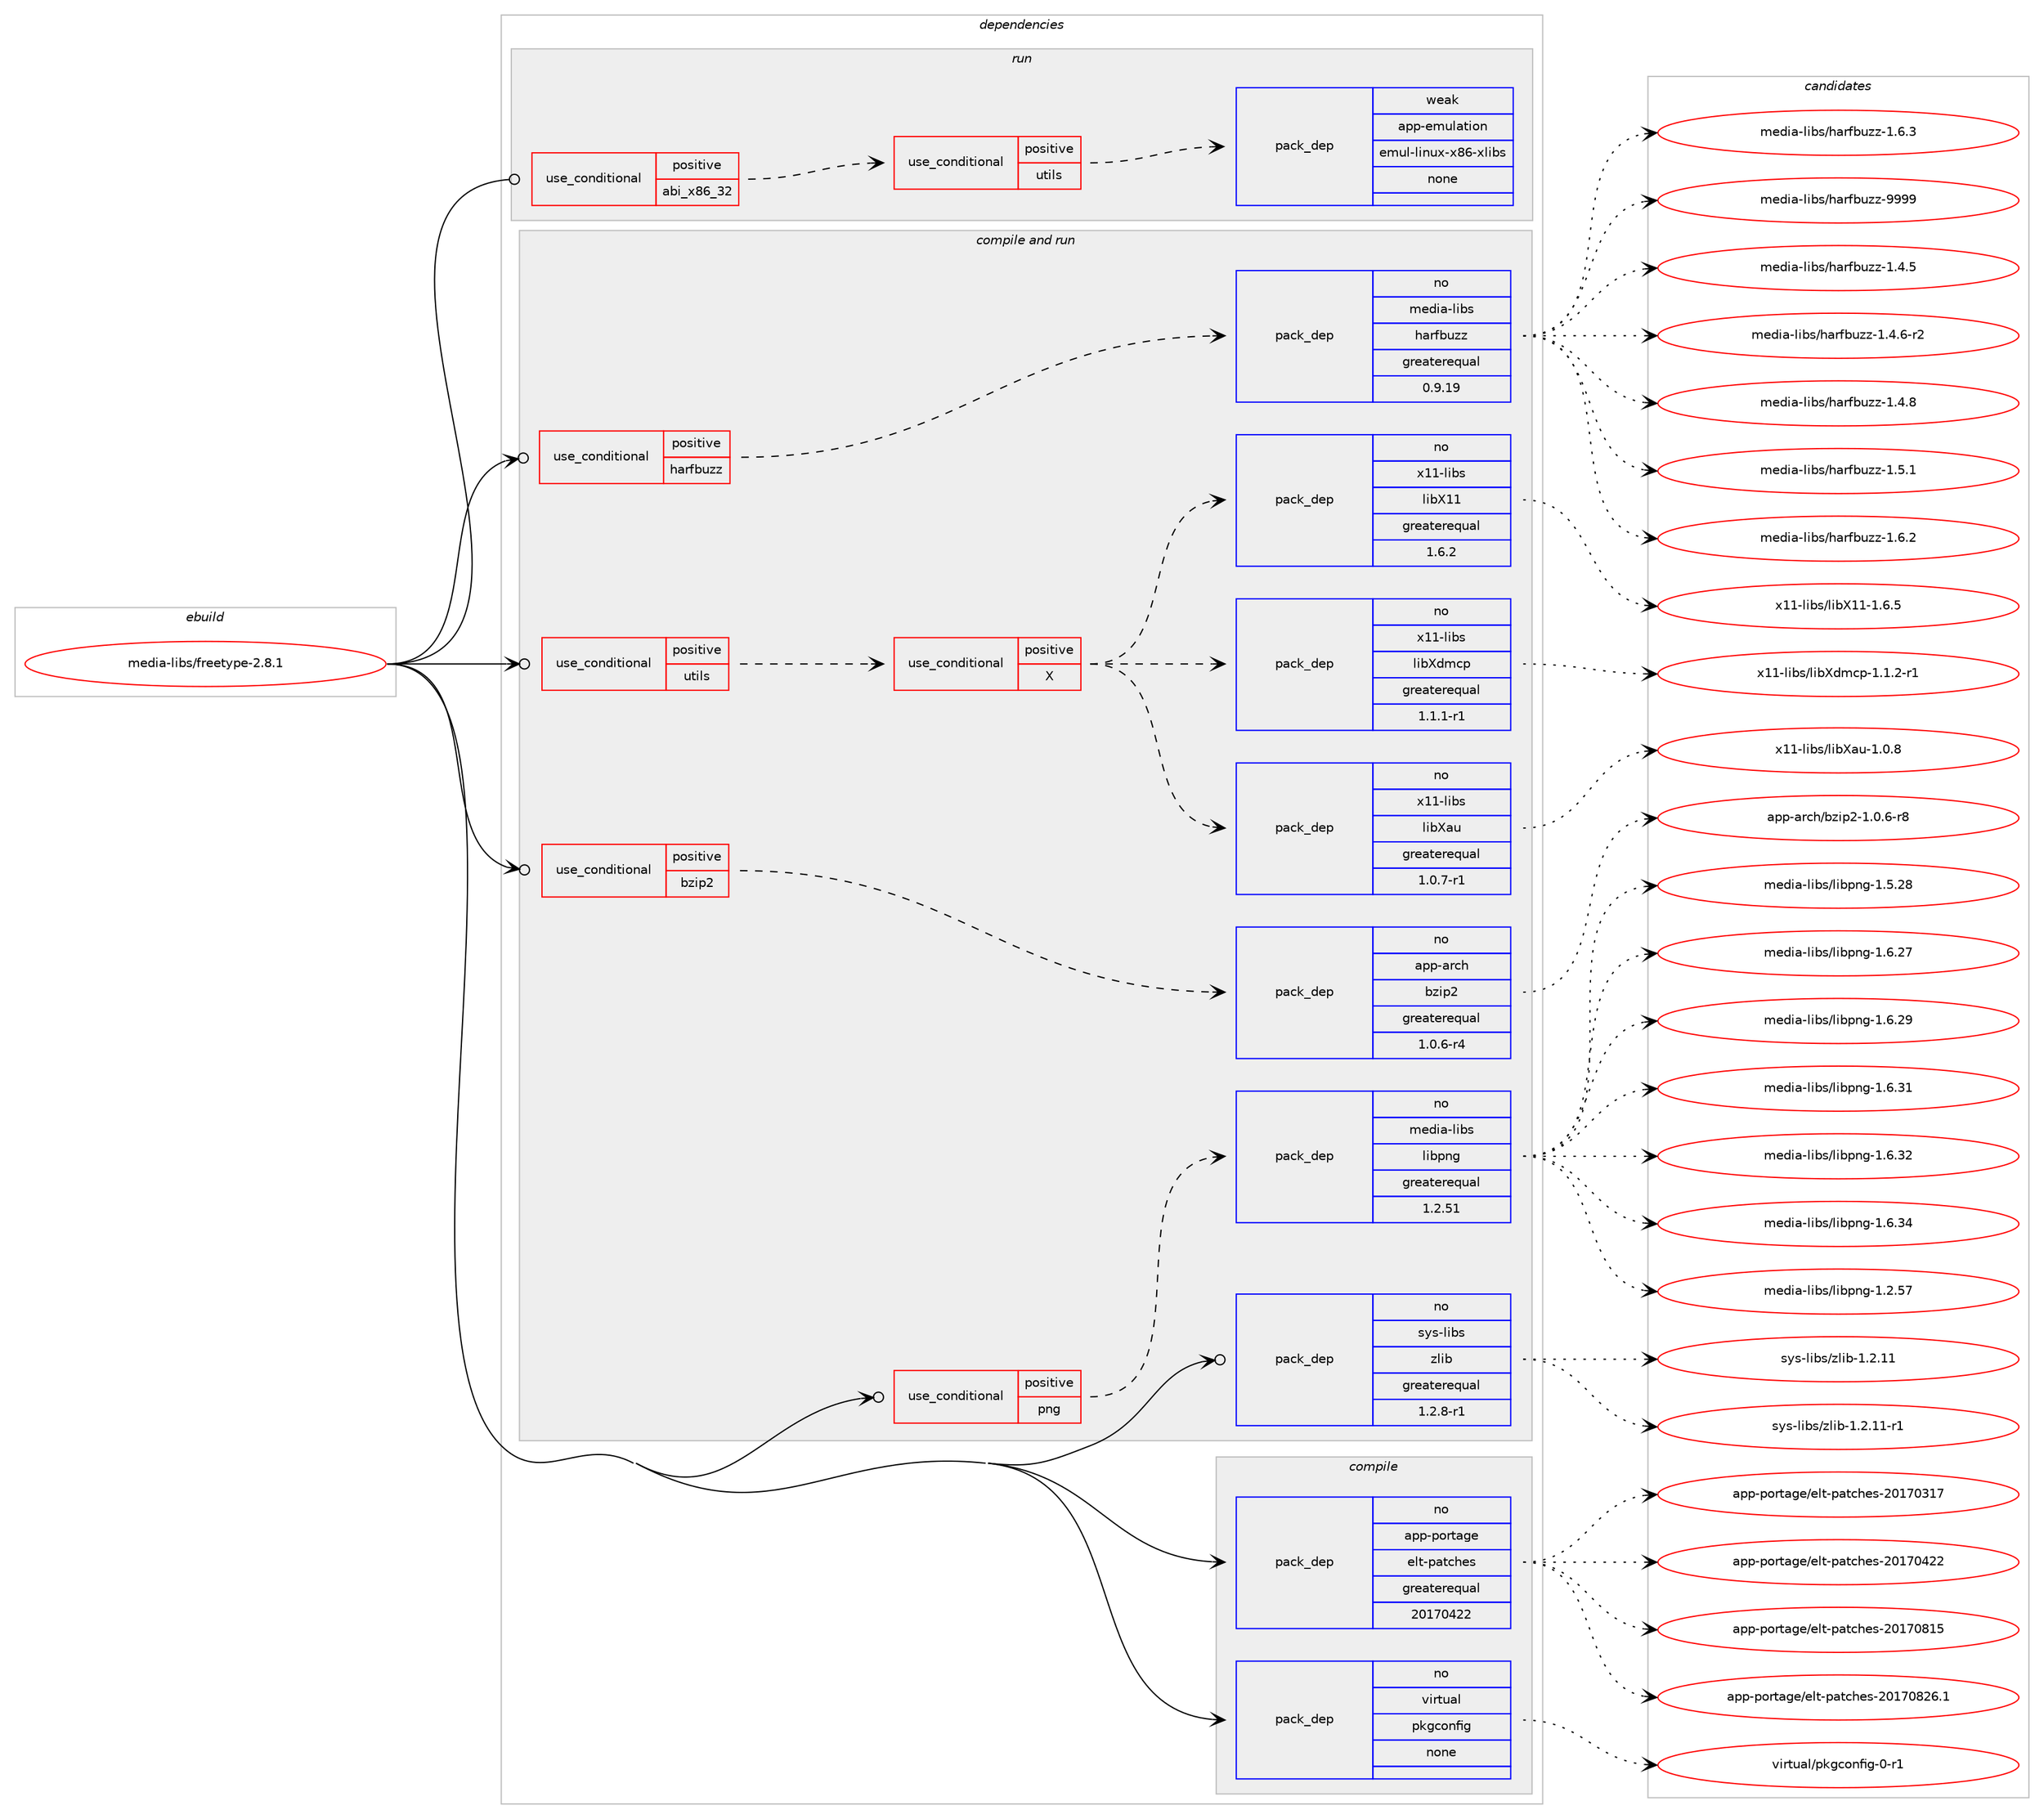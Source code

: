 digraph prolog {

# *************
# Graph options
# *************

newrank=true;
concentrate=true;
compound=true;
graph [rankdir=LR,fontname=Helvetica,fontsize=10,ranksep=1.5];#, ranksep=2.5, nodesep=0.2];
edge  [arrowhead=vee];
node  [fontname=Helvetica,fontsize=10];

# **********
# The ebuild
# **********

subgraph cluster_leftcol {
color=gray;
rank=same;
label=<<i>ebuild</i>>;
id [label="media-libs/freetype-2.8.1", color=red, width=4, href="../media-libs/freetype-2.8.1.svg"];
}

# ****************
# The dependencies
# ****************

subgraph cluster_midcol {
color=gray;
label=<<i>dependencies</i>>;
subgraph cluster_compile {
fillcolor="#eeeeee";
style=filled;
label=<<i>compile</i>>;
subgraph pack265901 {
dependency360321 [label=<<TABLE BORDER="0" CELLBORDER="1" CELLSPACING="0" CELLPADDING="4" WIDTH="220"><TR><TD ROWSPAN="6" CELLPADDING="30">pack_dep</TD></TR><TR><TD WIDTH="110">no</TD></TR><TR><TD>app-portage</TD></TR><TR><TD>elt-patches</TD></TR><TR><TD>greaterequal</TD></TR><TR><TD>20170422</TD></TR></TABLE>>, shape=none, color=blue];
}
id:e -> dependency360321:w [weight=20,style="solid",arrowhead="vee"];
subgraph pack265902 {
dependency360322 [label=<<TABLE BORDER="0" CELLBORDER="1" CELLSPACING="0" CELLPADDING="4" WIDTH="220"><TR><TD ROWSPAN="6" CELLPADDING="30">pack_dep</TD></TR><TR><TD WIDTH="110">no</TD></TR><TR><TD>virtual</TD></TR><TR><TD>pkgconfig</TD></TR><TR><TD>none</TD></TR><TR><TD></TD></TR></TABLE>>, shape=none, color=blue];
}
id:e -> dependency360322:w [weight=20,style="solid",arrowhead="vee"];
}
subgraph cluster_compileandrun {
fillcolor="#eeeeee";
style=filled;
label=<<i>compile and run</i>>;
subgraph cond88904 {
dependency360323 [label=<<TABLE BORDER="0" CELLBORDER="1" CELLSPACING="0" CELLPADDING="4"><TR><TD ROWSPAN="3" CELLPADDING="10">use_conditional</TD></TR><TR><TD>positive</TD></TR><TR><TD>bzip2</TD></TR></TABLE>>, shape=none, color=red];
subgraph pack265903 {
dependency360324 [label=<<TABLE BORDER="0" CELLBORDER="1" CELLSPACING="0" CELLPADDING="4" WIDTH="220"><TR><TD ROWSPAN="6" CELLPADDING="30">pack_dep</TD></TR><TR><TD WIDTH="110">no</TD></TR><TR><TD>app-arch</TD></TR><TR><TD>bzip2</TD></TR><TR><TD>greaterequal</TD></TR><TR><TD>1.0.6-r4</TD></TR></TABLE>>, shape=none, color=blue];
}
dependency360323:e -> dependency360324:w [weight=20,style="dashed",arrowhead="vee"];
}
id:e -> dependency360323:w [weight=20,style="solid",arrowhead="odotvee"];
subgraph cond88905 {
dependency360325 [label=<<TABLE BORDER="0" CELLBORDER="1" CELLSPACING="0" CELLPADDING="4"><TR><TD ROWSPAN="3" CELLPADDING="10">use_conditional</TD></TR><TR><TD>positive</TD></TR><TR><TD>harfbuzz</TD></TR></TABLE>>, shape=none, color=red];
subgraph pack265904 {
dependency360326 [label=<<TABLE BORDER="0" CELLBORDER="1" CELLSPACING="0" CELLPADDING="4" WIDTH="220"><TR><TD ROWSPAN="6" CELLPADDING="30">pack_dep</TD></TR><TR><TD WIDTH="110">no</TD></TR><TR><TD>media-libs</TD></TR><TR><TD>harfbuzz</TD></TR><TR><TD>greaterequal</TD></TR><TR><TD>0.9.19</TD></TR></TABLE>>, shape=none, color=blue];
}
dependency360325:e -> dependency360326:w [weight=20,style="dashed",arrowhead="vee"];
}
id:e -> dependency360325:w [weight=20,style="solid",arrowhead="odotvee"];
subgraph cond88906 {
dependency360327 [label=<<TABLE BORDER="0" CELLBORDER="1" CELLSPACING="0" CELLPADDING="4"><TR><TD ROWSPAN="3" CELLPADDING="10">use_conditional</TD></TR><TR><TD>positive</TD></TR><TR><TD>png</TD></TR></TABLE>>, shape=none, color=red];
subgraph pack265905 {
dependency360328 [label=<<TABLE BORDER="0" CELLBORDER="1" CELLSPACING="0" CELLPADDING="4" WIDTH="220"><TR><TD ROWSPAN="6" CELLPADDING="30">pack_dep</TD></TR><TR><TD WIDTH="110">no</TD></TR><TR><TD>media-libs</TD></TR><TR><TD>libpng</TD></TR><TR><TD>greaterequal</TD></TR><TR><TD>1.2.51</TD></TR></TABLE>>, shape=none, color=blue];
}
dependency360327:e -> dependency360328:w [weight=20,style="dashed",arrowhead="vee"];
}
id:e -> dependency360327:w [weight=20,style="solid",arrowhead="odotvee"];
subgraph cond88907 {
dependency360329 [label=<<TABLE BORDER="0" CELLBORDER="1" CELLSPACING="0" CELLPADDING="4"><TR><TD ROWSPAN="3" CELLPADDING="10">use_conditional</TD></TR><TR><TD>positive</TD></TR><TR><TD>utils</TD></TR></TABLE>>, shape=none, color=red];
subgraph cond88908 {
dependency360330 [label=<<TABLE BORDER="0" CELLBORDER="1" CELLSPACING="0" CELLPADDING="4"><TR><TD ROWSPAN="3" CELLPADDING="10">use_conditional</TD></TR><TR><TD>positive</TD></TR><TR><TD>X</TD></TR></TABLE>>, shape=none, color=red];
subgraph pack265906 {
dependency360331 [label=<<TABLE BORDER="0" CELLBORDER="1" CELLSPACING="0" CELLPADDING="4" WIDTH="220"><TR><TD ROWSPAN="6" CELLPADDING="30">pack_dep</TD></TR><TR><TD WIDTH="110">no</TD></TR><TR><TD>x11-libs</TD></TR><TR><TD>libX11</TD></TR><TR><TD>greaterequal</TD></TR><TR><TD>1.6.2</TD></TR></TABLE>>, shape=none, color=blue];
}
dependency360330:e -> dependency360331:w [weight=20,style="dashed",arrowhead="vee"];
subgraph pack265907 {
dependency360332 [label=<<TABLE BORDER="0" CELLBORDER="1" CELLSPACING="0" CELLPADDING="4" WIDTH="220"><TR><TD ROWSPAN="6" CELLPADDING="30">pack_dep</TD></TR><TR><TD WIDTH="110">no</TD></TR><TR><TD>x11-libs</TD></TR><TR><TD>libXau</TD></TR><TR><TD>greaterequal</TD></TR><TR><TD>1.0.7-r1</TD></TR></TABLE>>, shape=none, color=blue];
}
dependency360330:e -> dependency360332:w [weight=20,style="dashed",arrowhead="vee"];
subgraph pack265908 {
dependency360333 [label=<<TABLE BORDER="0" CELLBORDER="1" CELLSPACING="0" CELLPADDING="4" WIDTH="220"><TR><TD ROWSPAN="6" CELLPADDING="30">pack_dep</TD></TR><TR><TD WIDTH="110">no</TD></TR><TR><TD>x11-libs</TD></TR><TR><TD>libXdmcp</TD></TR><TR><TD>greaterequal</TD></TR><TR><TD>1.1.1-r1</TD></TR></TABLE>>, shape=none, color=blue];
}
dependency360330:e -> dependency360333:w [weight=20,style="dashed",arrowhead="vee"];
}
dependency360329:e -> dependency360330:w [weight=20,style="dashed",arrowhead="vee"];
}
id:e -> dependency360329:w [weight=20,style="solid",arrowhead="odotvee"];
subgraph pack265909 {
dependency360334 [label=<<TABLE BORDER="0" CELLBORDER="1" CELLSPACING="0" CELLPADDING="4" WIDTH="220"><TR><TD ROWSPAN="6" CELLPADDING="30">pack_dep</TD></TR><TR><TD WIDTH="110">no</TD></TR><TR><TD>sys-libs</TD></TR><TR><TD>zlib</TD></TR><TR><TD>greaterequal</TD></TR><TR><TD>1.2.8-r1</TD></TR></TABLE>>, shape=none, color=blue];
}
id:e -> dependency360334:w [weight=20,style="solid",arrowhead="odotvee"];
}
subgraph cluster_run {
fillcolor="#eeeeee";
style=filled;
label=<<i>run</i>>;
subgraph cond88909 {
dependency360335 [label=<<TABLE BORDER="0" CELLBORDER="1" CELLSPACING="0" CELLPADDING="4"><TR><TD ROWSPAN="3" CELLPADDING="10">use_conditional</TD></TR><TR><TD>positive</TD></TR><TR><TD>abi_x86_32</TD></TR></TABLE>>, shape=none, color=red];
subgraph cond88910 {
dependency360336 [label=<<TABLE BORDER="0" CELLBORDER="1" CELLSPACING="0" CELLPADDING="4"><TR><TD ROWSPAN="3" CELLPADDING="10">use_conditional</TD></TR><TR><TD>positive</TD></TR><TR><TD>utils</TD></TR></TABLE>>, shape=none, color=red];
subgraph pack265910 {
dependency360337 [label=<<TABLE BORDER="0" CELLBORDER="1" CELLSPACING="0" CELLPADDING="4" WIDTH="220"><TR><TD ROWSPAN="6" CELLPADDING="30">pack_dep</TD></TR><TR><TD WIDTH="110">weak</TD></TR><TR><TD>app-emulation</TD></TR><TR><TD>emul-linux-x86-xlibs</TD></TR><TR><TD>none</TD></TR><TR><TD></TD></TR></TABLE>>, shape=none, color=blue];
}
dependency360336:e -> dependency360337:w [weight=20,style="dashed",arrowhead="vee"];
}
dependency360335:e -> dependency360336:w [weight=20,style="dashed",arrowhead="vee"];
}
id:e -> dependency360335:w [weight=20,style="solid",arrowhead="odot"];
}
}

# **************
# The candidates
# **************

subgraph cluster_choices {
rank=same;
color=gray;
label=<<i>candidates</i>>;

subgraph choice265901 {
color=black;
nodesep=1;
choice97112112451121111141169710310147101108116451129711699104101115455048495548514955 [label="app-portage/elt-patches-20170317", color=red, width=4,href="../app-portage/elt-patches-20170317.svg"];
choice97112112451121111141169710310147101108116451129711699104101115455048495548525050 [label="app-portage/elt-patches-20170422", color=red, width=4,href="../app-portage/elt-patches-20170422.svg"];
choice97112112451121111141169710310147101108116451129711699104101115455048495548564953 [label="app-portage/elt-patches-20170815", color=red, width=4,href="../app-portage/elt-patches-20170815.svg"];
choice971121124511211111411697103101471011081164511297116991041011154550484955485650544649 [label="app-portage/elt-patches-20170826.1", color=red, width=4,href="../app-portage/elt-patches-20170826.1.svg"];
dependency360321:e -> choice97112112451121111141169710310147101108116451129711699104101115455048495548514955:w [style=dotted,weight="100"];
dependency360321:e -> choice97112112451121111141169710310147101108116451129711699104101115455048495548525050:w [style=dotted,weight="100"];
dependency360321:e -> choice97112112451121111141169710310147101108116451129711699104101115455048495548564953:w [style=dotted,weight="100"];
dependency360321:e -> choice971121124511211111411697103101471011081164511297116991041011154550484955485650544649:w [style=dotted,weight="100"];
}
subgraph choice265902 {
color=black;
nodesep=1;
choice11810511411611797108471121071039911111010210510345484511449 [label="virtual/pkgconfig-0-r1", color=red, width=4,href="../virtual/pkgconfig-0-r1.svg"];
dependency360322:e -> choice11810511411611797108471121071039911111010210510345484511449:w [style=dotted,weight="100"];
}
subgraph choice265903 {
color=black;
nodesep=1;
choice971121124597114991044798122105112504549464846544511456 [label="app-arch/bzip2-1.0.6-r8", color=red, width=4,href="../app-arch/bzip2-1.0.6-r8.svg"];
dependency360324:e -> choice971121124597114991044798122105112504549464846544511456:w [style=dotted,weight="100"];
}
subgraph choice265904 {
color=black;
nodesep=1;
choice109101100105974510810598115471049711410298117122122454946524653 [label="media-libs/harfbuzz-1.4.5", color=red, width=4,href="../media-libs/harfbuzz-1.4.5.svg"];
choice1091011001059745108105981154710497114102981171221224549465246544511450 [label="media-libs/harfbuzz-1.4.6-r2", color=red, width=4,href="../media-libs/harfbuzz-1.4.6-r2.svg"];
choice109101100105974510810598115471049711410298117122122454946524656 [label="media-libs/harfbuzz-1.4.8", color=red, width=4,href="../media-libs/harfbuzz-1.4.8.svg"];
choice109101100105974510810598115471049711410298117122122454946534649 [label="media-libs/harfbuzz-1.5.1", color=red, width=4,href="../media-libs/harfbuzz-1.5.1.svg"];
choice109101100105974510810598115471049711410298117122122454946544650 [label="media-libs/harfbuzz-1.6.2", color=red, width=4,href="../media-libs/harfbuzz-1.6.2.svg"];
choice109101100105974510810598115471049711410298117122122454946544651 [label="media-libs/harfbuzz-1.6.3", color=red, width=4,href="../media-libs/harfbuzz-1.6.3.svg"];
choice1091011001059745108105981154710497114102981171221224557575757 [label="media-libs/harfbuzz-9999", color=red, width=4,href="../media-libs/harfbuzz-9999.svg"];
dependency360326:e -> choice109101100105974510810598115471049711410298117122122454946524653:w [style=dotted,weight="100"];
dependency360326:e -> choice1091011001059745108105981154710497114102981171221224549465246544511450:w [style=dotted,weight="100"];
dependency360326:e -> choice109101100105974510810598115471049711410298117122122454946524656:w [style=dotted,weight="100"];
dependency360326:e -> choice109101100105974510810598115471049711410298117122122454946534649:w [style=dotted,weight="100"];
dependency360326:e -> choice109101100105974510810598115471049711410298117122122454946544650:w [style=dotted,weight="100"];
dependency360326:e -> choice109101100105974510810598115471049711410298117122122454946544651:w [style=dotted,weight="100"];
dependency360326:e -> choice1091011001059745108105981154710497114102981171221224557575757:w [style=dotted,weight="100"];
}
subgraph choice265905 {
color=black;
nodesep=1;
choice109101100105974510810598115471081059811211010345494650465355 [label="media-libs/libpng-1.2.57", color=red, width=4,href="../media-libs/libpng-1.2.57.svg"];
choice109101100105974510810598115471081059811211010345494653465056 [label="media-libs/libpng-1.5.28", color=red, width=4,href="../media-libs/libpng-1.5.28.svg"];
choice109101100105974510810598115471081059811211010345494654465055 [label="media-libs/libpng-1.6.27", color=red, width=4,href="../media-libs/libpng-1.6.27.svg"];
choice109101100105974510810598115471081059811211010345494654465057 [label="media-libs/libpng-1.6.29", color=red, width=4,href="../media-libs/libpng-1.6.29.svg"];
choice109101100105974510810598115471081059811211010345494654465149 [label="media-libs/libpng-1.6.31", color=red, width=4,href="../media-libs/libpng-1.6.31.svg"];
choice109101100105974510810598115471081059811211010345494654465150 [label="media-libs/libpng-1.6.32", color=red, width=4,href="../media-libs/libpng-1.6.32.svg"];
choice109101100105974510810598115471081059811211010345494654465152 [label="media-libs/libpng-1.6.34", color=red, width=4,href="../media-libs/libpng-1.6.34.svg"];
dependency360328:e -> choice109101100105974510810598115471081059811211010345494650465355:w [style=dotted,weight="100"];
dependency360328:e -> choice109101100105974510810598115471081059811211010345494653465056:w [style=dotted,weight="100"];
dependency360328:e -> choice109101100105974510810598115471081059811211010345494654465055:w [style=dotted,weight="100"];
dependency360328:e -> choice109101100105974510810598115471081059811211010345494654465057:w [style=dotted,weight="100"];
dependency360328:e -> choice109101100105974510810598115471081059811211010345494654465149:w [style=dotted,weight="100"];
dependency360328:e -> choice109101100105974510810598115471081059811211010345494654465150:w [style=dotted,weight="100"];
dependency360328:e -> choice109101100105974510810598115471081059811211010345494654465152:w [style=dotted,weight="100"];
}
subgraph choice265906 {
color=black;
nodesep=1;
choice120494945108105981154710810598884949454946544653 [label="x11-libs/libX11-1.6.5", color=red, width=4,href="../x11-libs/libX11-1.6.5.svg"];
dependency360331:e -> choice120494945108105981154710810598884949454946544653:w [style=dotted,weight="100"];
}
subgraph choice265907 {
color=black;
nodesep=1;
choice1204949451081059811547108105988897117454946484656 [label="x11-libs/libXau-1.0.8", color=red, width=4,href="../x11-libs/libXau-1.0.8.svg"];
dependency360332:e -> choice1204949451081059811547108105988897117454946484656:w [style=dotted,weight="100"];
}
subgraph choice265908 {
color=black;
nodesep=1;
choice12049494510810598115471081059888100109991124549464946504511449 [label="x11-libs/libXdmcp-1.1.2-r1", color=red, width=4,href="../x11-libs/libXdmcp-1.1.2-r1.svg"];
dependency360333:e -> choice12049494510810598115471081059888100109991124549464946504511449:w [style=dotted,weight="100"];
}
subgraph choice265909 {
color=black;
nodesep=1;
choice1151211154510810598115471221081059845494650464949 [label="sys-libs/zlib-1.2.11", color=red, width=4,href="../sys-libs/zlib-1.2.11.svg"];
choice11512111545108105981154712210810598454946504649494511449 [label="sys-libs/zlib-1.2.11-r1", color=red, width=4,href="../sys-libs/zlib-1.2.11-r1.svg"];
dependency360334:e -> choice1151211154510810598115471221081059845494650464949:w [style=dotted,weight="100"];
dependency360334:e -> choice11512111545108105981154712210810598454946504649494511449:w [style=dotted,weight="100"];
}
subgraph choice265910 {
color=black;
nodesep=1;
}
}

}
